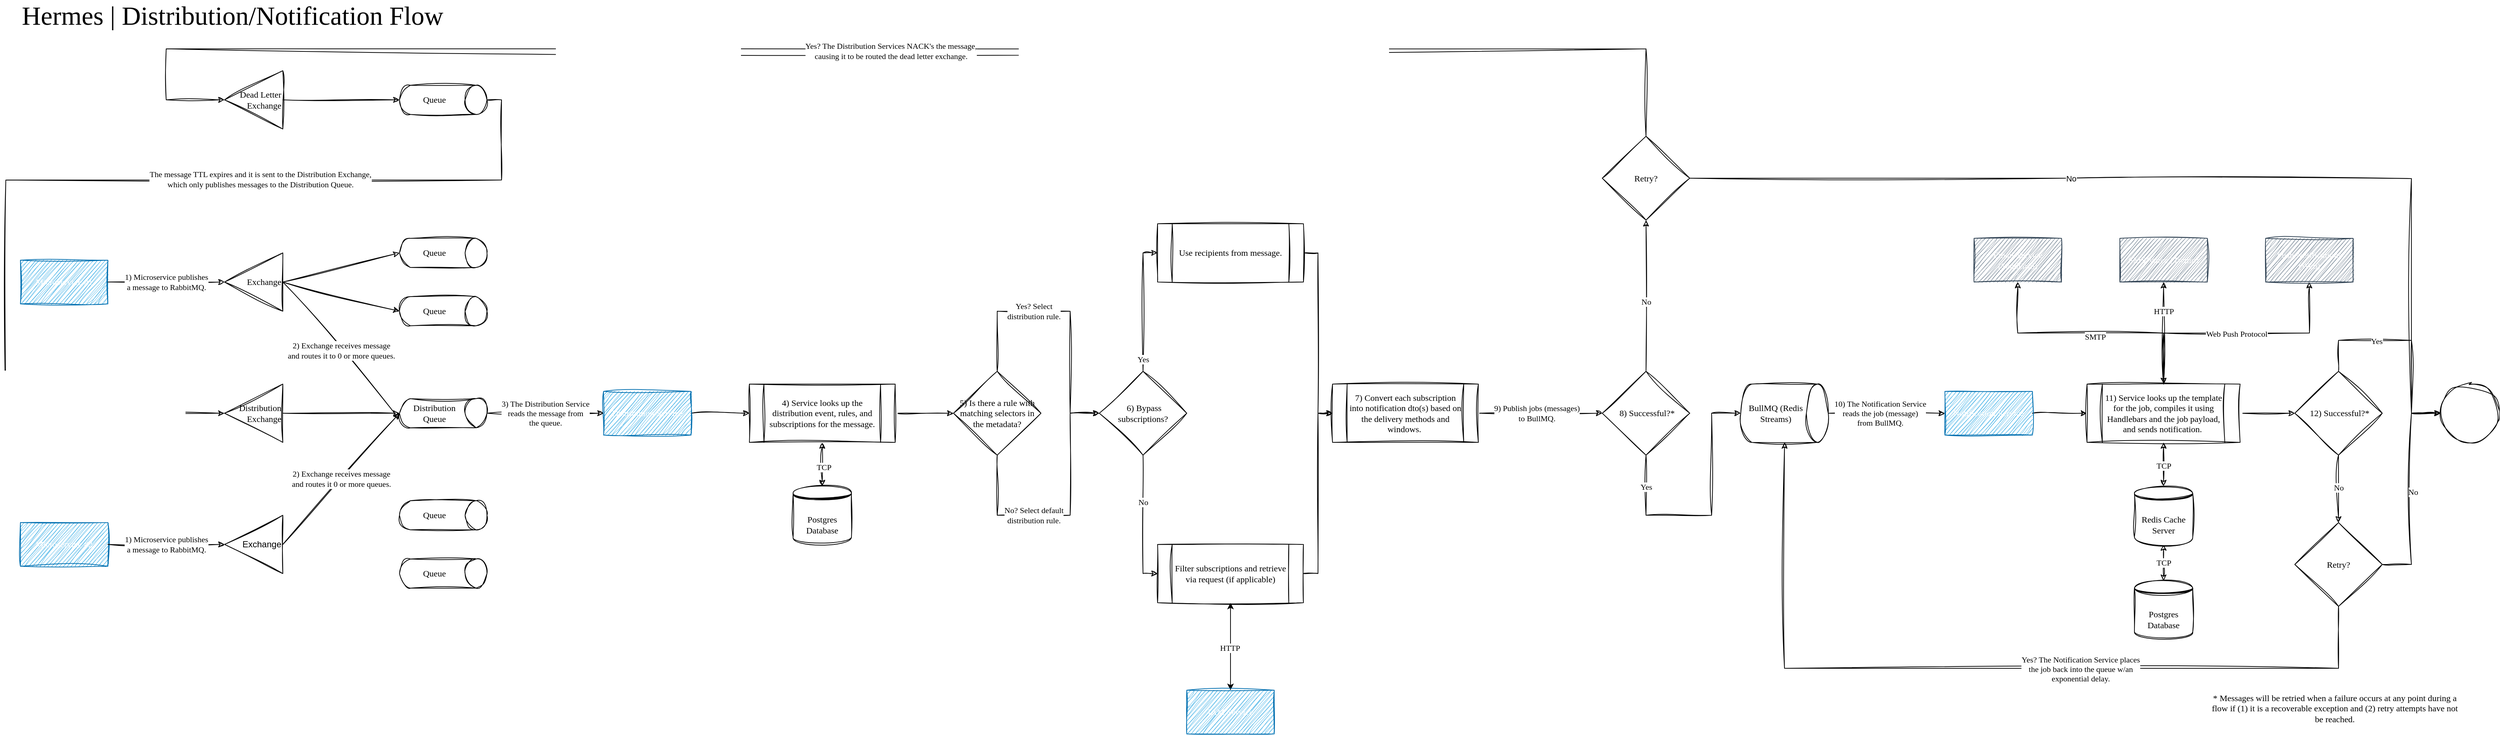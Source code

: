 <mxfile>
    <diagram name="Distribution/Notification Flow" id="Bv8wNoRmV69SUSG4sx8j">
        <mxGraphModel dx="3480" dy="1667" grid="1" gridSize="10" guides="1" tooltips="1" connect="1" arrows="1" fold="1" page="1" pageScale="1" pageWidth="850" pageHeight="1100" math="0" shadow="0">
            <root>
                <mxCell id="0"/>
                <mxCell id="1" parent="0"/>
                <mxCell id="cjWft2asF4GY3yw1s2Yd-2" value="&lt;font data-font-src=&quot;https://fonts.googleapis.com/css?family=Fredericka+the+Great&quot; face=&quot;Fredericka the Great&quot;&gt;Exchange&lt;/font&gt;" style="triangle;whiteSpace=wrap;html=1;direction=west;align=right;sketch=1;curveFitting=1;jiggle=2;" parent="1" vertex="1">
                    <mxGeometry x="320" y="360" width="80" height="80" as="geometry"/>
                </mxCell>
                <mxCell id="cjWft2asF4GY3yw1s2Yd-3" value="&lt;font data-font-src=&quot;https://fonts.googleapis.com/css?family=Fredericka+the+Great&quot; face=&quot;Fredericka the Great&quot;&gt;Queue&lt;/font&gt;" style="shape=cylinder3;whiteSpace=wrap;html=1;boundedLbl=1;backgroundOutline=1;size=15;direction=south;sketch=1;curveFitting=1;jiggle=2;" parent="1" vertex="1">
                    <mxGeometry x="560" y="340" width="120" height="40" as="geometry"/>
                </mxCell>
                <mxCell id="cjWft2asF4GY3yw1s2Yd-4" value="&lt;font data-font-src=&quot;https://fonts.googleapis.com/css?family=Fredericka+the+Great&quot; face=&quot;Fredericka the Great&quot;&gt;Queue&lt;/font&gt;" style="shape=cylinder3;whiteSpace=wrap;html=1;boundedLbl=1;backgroundOutline=1;size=15;direction=south;sketch=1;curveFitting=1;jiggle=2;" parent="1" vertex="1">
                    <mxGeometry x="560" y="420" width="120" height="40" as="geometry"/>
                </mxCell>
                <mxCell id="cjWft2asF4GY3yw1s2Yd-9" value="&lt;font data-font-src=&quot;https://fonts.googleapis.com/css?family=Fredericka+the+Great&quot; face=&quot;Fredericka the Great&quot;&gt;Microservice #1&lt;/font&gt;" style="rounded=0;whiteSpace=wrap;html=1;fillColor=#1ba1e2;strokeColor=#006EAF;fontColor=#ffffff;sketch=1;curveFitting=1;jiggle=2;" parent="1" vertex="1">
                    <mxGeometry x="40" y="370" width="120" height="60" as="geometry"/>
                </mxCell>
                <mxCell id="cjWft2asF4GY3yw1s2Yd-10" value="Exchange" style="triangle;whiteSpace=wrap;html=1;direction=west;align=right;sketch=1;curveFitting=1;jiggle=2;" parent="1" vertex="1">
                    <mxGeometry x="320" y="720" width="80" height="80" as="geometry"/>
                </mxCell>
                <mxCell id="cjWft2asF4GY3yw1s2Yd-11" value="&lt;font data-font-src=&quot;https://fonts.googleapis.com/css?family=Fredericka+the+Great&quot; face=&quot;Fredericka the Great&quot;&gt;Microservice #2&lt;/font&gt;" style="rounded=0;whiteSpace=wrap;html=1;fillColor=#1ba1e2;strokeColor=#006EAF;fontColor=#ffffff;sketch=1;curveFitting=1;jiggle=2;" parent="1" vertex="1">
                    <mxGeometry x="40" y="730" width="120" height="60" as="geometry"/>
                </mxCell>
                <mxCell id="cjWft2asF4GY3yw1s2Yd-12" value="&lt;font data-font-src=&quot;https://fonts.googleapis.com/css?family=Fredericka+the+Great&quot; face=&quot;Fredericka the Great&quot;&gt;Distribution Queue&lt;/font&gt;" style="shape=cylinder3;whiteSpace=wrap;html=1;boundedLbl=1;backgroundOutline=1;size=15;direction=south;sketch=1;curveFitting=1;jiggle=2;" parent="1" vertex="1">
                    <mxGeometry x="560" y="560" width="120" height="40" as="geometry"/>
                </mxCell>
                <mxCell id="cjWft2asF4GY3yw1s2Yd-14" value="&lt;font data-font-src=&quot;https://fonts.googleapis.com/css?family=Fredericka+the+Great&quot; face=&quot;Fredericka the Great&quot;&gt;Queue&lt;/font&gt;" style="shape=cylinder3;whiteSpace=wrap;html=1;boundedLbl=1;backgroundOutline=1;size=15;direction=south;sketch=1;curveFitting=1;jiggle=2;" parent="1" vertex="1">
                    <mxGeometry x="560" y="700" width="120" height="40" as="geometry"/>
                </mxCell>
                <mxCell id="cjWft2asF4GY3yw1s2Yd-15" value="&lt;font data-font-src=&quot;https://fonts.googleapis.com/css?family=Fredericka+the+Great&quot; face=&quot;Fredericka the Great&quot;&gt;Queue&lt;/font&gt;" style="shape=cylinder3;whiteSpace=wrap;html=1;boundedLbl=1;backgroundOutline=1;size=15;direction=south;sketch=1;curveFitting=1;jiggle=2;" parent="1" vertex="1">
                    <mxGeometry x="560" y="780" width="120" height="40" as="geometry"/>
                </mxCell>
                <mxCell id="cjWft2asF4GY3yw1s2Yd-16" value="" style="endArrow=classic;html=1;rounded=0;exitX=1;exitY=0.5;exitDx=0;exitDy=0;entryX=1;entryY=0.5;entryDx=0;entryDy=0;sketch=1;curveFitting=1;jiggle=2;" parent="1" source="cjWft2asF4GY3yw1s2Yd-11" target="cjWft2asF4GY3yw1s2Yd-10" edge="1">
                    <mxGeometry relative="1" as="geometry">
                        <mxPoint x="280" y="640" as="sourcePoint"/>
                        <mxPoint x="380" y="640" as="targetPoint"/>
                    </mxGeometry>
                </mxCell>
                <mxCell id="cjWft2asF4GY3yw1s2Yd-17" value="&lt;font data-font-src=&quot;https://fonts.googleapis.com/css?family=Fredericka+the+Great&quot; face=&quot;Fredericka the Great&quot;&gt;1) Microservice publishes&lt;br&gt;a message to RabbitMQ.&lt;/font&gt;" style="edgeLabel;resizable=0;html=1;align=center;verticalAlign=middle;" parent="cjWft2asF4GY3yw1s2Yd-16" connectable="0" vertex="1">
                    <mxGeometry relative="1" as="geometry"/>
                </mxCell>
                <mxCell id="cjWft2asF4GY3yw1s2Yd-18" value="" style="endArrow=classic;html=1;rounded=0;exitX=1;exitY=0.5;exitDx=0;exitDy=0;entryX=1;entryY=0.5;entryDx=0;entryDy=0;sketch=1;curveFitting=1;jiggle=2;" parent="1" source="cjWft2asF4GY3yw1s2Yd-9" target="cjWft2asF4GY3yw1s2Yd-2" edge="1">
                    <mxGeometry relative="1" as="geometry">
                        <mxPoint x="170" y="399.5" as="sourcePoint"/>
                        <mxPoint x="270" y="399.5" as="targetPoint"/>
                    </mxGeometry>
                </mxCell>
                <mxCell id="cjWft2asF4GY3yw1s2Yd-19" value="&lt;font data-font-src=&quot;https://fonts.googleapis.com/css?family=Fredericka+the+Great&quot; face=&quot;Fredericka the Great&quot;&gt;1) Microservice publishes&lt;br&gt;a message to RabbitMQ.&lt;/font&gt;" style="edgeLabel;resizable=0;html=1;align=center;verticalAlign=middle;" parent="cjWft2asF4GY3yw1s2Yd-18" connectable="0" vertex="1">
                    <mxGeometry relative="1" as="geometry"/>
                </mxCell>
                <mxCell id="cjWft2asF4GY3yw1s2Yd-20" value="" style="endArrow=classic;html=1;rounded=0;exitX=0;exitY=0.5;exitDx=0;exitDy=0;entryX=0.5;entryY=1;entryDx=0;entryDy=0;entryPerimeter=0;sketch=1;curveFitting=1;jiggle=2;" parent="1" source="cjWft2asF4GY3yw1s2Yd-10" target="cjWft2asF4GY3yw1s2Yd-12" edge="1">
                    <mxGeometry relative="1" as="geometry">
                        <mxPoint x="500" y="550" as="sourcePoint"/>
                        <mxPoint x="600" y="550" as="targetPoint"/>
                    </mxGeometry>
                </mxCell>
                <mxCell id="cjWft2asF4GY3yw1s2Yd-21" value="&lt;font data-font-src=&quot;https://fonts.googleapis.com/css?family=Fredericka+the+Great&quot; face=&quot;Fredericka the Great&quot;&gt;2) Exchange receives message&lt;br&gt;and routes it 0 or more queues.&lt;/font&gt;" style="edgeLabel;resizable=0;html=1;align=center;verticalAlign=middle;" parent="cjWft2asF4GY3yw1s2Yd-20" connectable="0" vertex="1">
                    <mxGeometry relative="1" as="geometry"/>
                </mxCell>
                <mxCell id="cjWft2asF4GY3yw1s2Yd-24" value="" style="endArrow=classic;html=1;rounded=0;exitX=0;exitY=0.5;exitDx=0;exitDy=0;entryX=0.7;entryY=1;entryDx=0;entryDy=0;entryPerimeter=0;sketch=1;curveFitting=1;jiggle=2;" parent="1" source="cjWft2asF4GY3yw1s2Yd-2" target="cjWft2asF4GY3yw1s2Yd-12" edge="1">
                    <mxGeometry relative="1" as="geometry">
                        <mxPoint x="425" y="460" as="sourcePoint"/>
                        <mxPoint x="525" y="460" as="targetPoint"/>
                    </mxGeometry>
                </mxCell>
                <mxCell id="cjWft2asF4GY3yw1s2Yd-25" value="&lt;font data-font-src=&quot;https://fonts.googleapis.com/css?family=Fredericka+the+Great&quot; face=&quot;Fredericka the Great&quot;&gt;2) Exchange receives message&lt;br&gt;and routes it to 0 or more queues.&lt;/font&gt;" style="edgeLabel;resizable=0;html=1;align=center;verticalAlign=middle;" parent="cjWft2asF4GY3yw1s2Yd-24" connectable="0" vertex="1">
                    <mxGeometry relative="1" as="geometry"/>
                </mxCell>
                <mxCell id="cjWft2asF4GY3yw1s2Yd-27" value="" style="endArrow=classic;html=1;rounded=0;exitX=0;exitY=0.5;exitDx=0;exitDy=0;entryX=0.5;entryY=1;entryDx=0;entryDy=0;entryPerimeter=0;sketch=1;curveFitting=1;jiggle=2;" parent="1" source="cjWft2asF4GY3yw1s2Yd-2" target="cjWft2asF4GY3yw1s2Yd-3" edge="1">
                    <mxGeometry width="50" height="50" relative="1" as="geometry">
                        <mxPoint x="410" y="400" as="sourcePoint"/>
                        <mxPoint x="460" y="350" as="targetPoint"/>
                    </mxGeometry>
                </mxCell>
                <mxCell id="cjWft2asF4GY3yw1s2Yd-28" value="" style="endArrow=classic;html=1;rounded=0;exitX=0;exitY=0.5;exitDx=0;exitDy=0;entryX=0.5;entryY=1;entryDx=0;entryDy=0;entryPerimeter=0;sketch=1;curveFitting=1;jiggle=2;" parent="1" source="cjWft2asF4GY3yw1s2Yd-2" target="cjWft2asF4GY3yw1s2Yd-4" edge="1">
                    <mxGeometry width="50" height="50" relative="1" as="geometry">
                        <mxPoint x="460" y="440" as="sourcePoint"/>
                        <mxPoint x="510" y="390" as="targetPoint"/>
                    </mxGeometry>
                </mxCell>
                <mxCell id="cjWft2asF4GY3yw1s2Yd-51" value="" style="edgeStyle=orthogonalEdgeStyle;rounded=0;orthogonalLoop=1;jettySize=auto;html=1;sketch=1;curveFitting=1;jiggle=2;" parent="1" source="cjWft2asF4GY3yw1s2Yd-29" target="cjWft2asF4GY3yw1s2Yd-50" edge="1">
                    <mxGeometry relative="1" as="geometry"/>
                </mxCell>
                <mxCell id="cjWft2asF4GY3yw1s2Yd-29" value="&lt;font data-font-src=&quot;https://fonts.googleapis.com/css?family=Fredericka+the+Great&quot; face=&quot;Fredericka the Great&quot;&gt;Distribution Service&lt;/font&gt;" style="rounded=0;whiteSpace=wrap;html=1;fillColor=#1ba1e2;strokeColor=#006EAF;fontColor=#ffffff;sketch=1;curveFitting=1;jiggle=2;" parent="1" vertex="1">
                    <mxGeometry x="840" y="550" width="120" height="60" as="geometry"/>
                </mxCell>
                <mxCell id="cjWft2asF4GY3yw1s2Yd-30" value="" style="endArrow=classic;html=1;rounded=0;exitX=0.5;exitY=0;exitDx=0;exitDy=0;exitPerimeter=0;entryX=0;entryY=0.5;entryDx=0;entryDy=0;sketch=1;curveFitting=1;jiggle=2;" parent="1" source="cjWft2asF4GY3yw1s2Yd-12" target="cjWft2asF4GY3yw1s2Yd-29" edge="1">
                    <mxGeometry relative="1" as="geometry">
                        <mxPoint x="700" y="579.5" as="sourcePoint"/>
                        <mxPoint x="800" y="579.5" as="targetPoint"/>
                    </mxGeometry>
                </mxCell>
                <mxCell id="cjWft2asF4GY3yw1s2Yd-31" value="&lt;font data-font-src=&quot;https://fonts.googleapis.com/css?family=Fredericka+the+Great&quot; face=&quot;Fredericka the Great&quot;&gt;3) The Distribution Service&lt;br&gt;reads the message from&lt;br&gt;the queue.&lt;/font&gt;" style="edgeLabel;resizable=0;html=1;align=center;verticalAlign=middle;" parent="cjWft2asF4GY3yw1s2Yd-30" connectable="0" vertex="1">
                    <mxGeometry relative="1" as="geometry"/>
                </mxCell>
                <mxCell id="cjWft2asF4GY3yw1s2Yd-53" style="edgeStyle=orthogonalEdgeStyle;rounded=0;orthogonalLoop=1;jettySize=auto;html=1;exitX=0.5;exitY=0;exitDx=0;exitDy=0;entryX=0;entryY=0.5;entryDx=0;entryDy=0;sketch=1;curveFitting=1;jiggle=2;" parent="1" source="cjWft2asF4GY3yw1s2Yd-32" target="cjWft2asF4GY3yw1s2Yd-41" edge="1">
                    <mxGeometry relative="1" as="geometry">
                        <Array as="points">
                            <mxPoint x="1380" y="440"/>
                            <mxPoint x="1480" y="440"/>
                            <mxPoint x="1480" y="580"/>
                        </Array>
                    </mxGeometry>
                </mxCell>
                <mxCell id="cjWft2asF4GY3yw1s2Yd-56" value="&lt;font data-font-src=&quot;https://fonts.googleapis.com/css?family=Fredericka+the+Great&quot; face=&quot;Fredericka the Great&quot;&gt;Yes? Select&lt;br&gt;distribution rule.&lt;/font&gt;" style="edgeLabel;html=1;align=center;verticalAlign=middle;resizable=0;points=[];" parent="cjWft2asF4GY3yw1s2Yd-53" vertex="1" connectable="0">
                    <mxGeometry x="-0.26" y="-1" relative="1" as="geometry">
                        <mxPoint x="-2" y="-1" as="offset"/>
                    </mxGeometry>
                </mxCell>
                <mxCell id="cjWft2asF4GY3yw1s2Yd-54" style="edgeStyle=orthogonalEdgeStyle;rounded=0;orthogonalLoop=1;jettySize=auto;html=1;entryX=0;entryY=0.5;entryDx=0;entryDy=0;sketch=1;curveFitting=1;jiggle=2;" parent="1" source="cjWft2asF4GY3yw1s2Yd-32" target="cjWft2asF4GY3yw1s2Yd-41" edge="1">
                    <mxGeometry relative="1" as="geometry">
                        <Array as="points">
                            <mxPoint x="1380" y="720"/>
                            <mxPoint x="1480" y="720"/>
                            <mxPoint x="1480" y="580"/>
                        </Array>
                    </mxGeometry>
                </mxCell>
                <mxCell id="cjWft2asF4GY3yw1s2Yd-55" value="&lt;font data-font-src=&quot;https://fonts.googleapis.com/css?family=Fredericka+the+Great&quot; face=&quot;Fredericka the Great&quot;&gt;No? Select default&lt;br&gt;distribution rule.&lt;/font&gt;" style="edgeLabel;html=1;align=center;verticalAlign=middle;resizable=0;points=[];" parent="cjWft2asF4GY3yw1s2Yd-54" vertex="1" connectable="0">
                    <mxGeometry x="-0.215" y="-4" relative="1" as="geometry">
                        <mxPoint x="-10" y="-4" as="offset"/>
                    </mxGeometry>
                </mxCell>
                <mxCell id="cjWft2asF4GY3yw1s2Yd-32" value="&lt;font data-font-src=&quot;https://fonts.googleapis.com/css?family=Fredericka+the+Great&quot; face=&quot;Fredericka the Great&quot;&gt;5) Is there a rule with matching selectors in the metadata?&lt;/font&gt;" style="rhombus;whiteSpace=wrap;html=1;sketch=1;curveFitting=1;jiggle=2;" parent="1" vertex="1">
                    <mxGeometry x="1320" y="522.5" width="120" height="115" as="geometry"/>
                </mxCell>
                <mxCell id="cjWft2asF4GY3yw1s2Yd-58" style="edgeStyle=orthogonalEdgeStyle;rounded=0;orthogonalLoop=1;jettySize=auto;html=1;entryX=0;entryY=0.5;entryDx=0;entryDy=0;sketch=1;curveFitting=1;jiggle=2;" parent="1" source="cjWft2asF4GY3yw1s2Yd-41" target="cjWft2asF4GY3yw1s2Yd-57" edge="1">
                    <mxGeometry relative="1" as="geometry">
                        <Array as="points">
                            <mxPoint x="1580" y="800"/>
                        </Array>
                    </mxGeometry>
                </mxCell>
                <mxCell id="cjWft2asF4GY3yw1s2Yd-59" value="&lt;font data-font-src=&quot;https://fonts.googleapis.com/css?family=Fredericka+the+Great&quot; face=&quot;Fredericka the Great&quot;&gt;No&lt;/font&gt;" style="edgeLabel;html=1;align=center;verticalAlign=middle;resizable=0;points=[];" parent="cjWft2asF4GY3yw1s2Yd-58" vertex="1" connectable="0">
                    <mxGeometry x="-0.099" relative="1" as="geometry">
                        <mxPoint y="-18" as="offset"/>
                    </mxGeometry>
                </mxCell>
                <mxCell id="cjWft2asF4GY3yw1s2Yd-41" value="&lt;font data-font-src=&quot;https://fonts.googleapis.com/css?family=Fredericka+the+Great&quot; face=&quot;Fredericka the Great&quot;&gt;&amp;nbsp;6) Bypass subscriptions?&lt;/font&gt;" style="rhombus;whiteSpace=wrap;html=1;sketch=1;curveFitting=1;jiggle=2;" parent="1" vertex="1">
                    <mxGeometry x="1520" y="522.5" width="120" height="115" as="geometry"/>
                </mxCell>
                <mxCell id="cjWft2asF4GY3yw1s2Yd-52" value="" style="edgeStyle=orthogonalEdgeStyle;rounded=0;orthogonalLoop=1;jettySize=auto;html=1;sketch=1;curveFitting=1;jiggle=2;" parent="1" source="cjWft2asF4GY3yw1s2Yd-50" target="cjWft2asF4GY3yw1s2Yd-32" edge="1">
                    <mxGeometry relative="1" as="geometry"/>
                </mxCell>
                <mxCell id="rAESAnFBt7cgcLHixQZ8-2" style="edgeStyle=orthogonalEdgeStyle;rounded=0;orthogonalLoop=1;jettySize=auto;html=1;exitX=0.5;exitY=1;exitDx=0;exitDy=0;entryX=0.5;entryY=0;entryDx=0;entryDy=0;startArrow=classic;startFill=1;sketch=1;curveFitting=1;jiggle=2;" parent="1" source="cjWft2asF4GY3yw1s2Yd-50" target="rAESAnFBt7cgcLHixQZ8-1" edge="1">
                    <mxGeometry relative="1" as="geometry"/>
                </mxCell>
                <mxCell id="rAESAnFBt7cgcLHixQZ8-3" value="&lt;font data-font-src=&quot;https://fonts.googleapis.com/css?family=Fredericka+the+Great&quot; face=&quot;Fredericka the Great&quot;&gt;TCP&lt;/font&gt;" style="edgeLabel;html=1;align=center;verticalAlign=middle;resizable=0;points=[];" parent="rAESAnFBt7cgcLHixQZ8-2" vertex="1" connectable="0">
                    <mxGeometry x="0.126" y="2" relative="1" as="geometry">
                        <mxPoint as="offset"/>
                    </mxGeometry>
                </mxCell>
                <mxCell id="cjWft2asF4GY3yw1s2Yd-50" value="&lt;font data-font-src=&quot;https://fonts.googleapis.com/css?family=Fredericka+the+Great&quot; face=&quot;Fredericka the Great&quot;&gt;4) Service looks up the distribution event, rules, and subscriptions for the message.&lt;/font&gt;" style="shape=process;whiteSpace=wrap;html=1;backgroundOutline=1;sketch=1;curveFitting=1;jiggle=2;" parent="1" vertex="1">
                    <mxGeometry x="1040" y="540" width="200" height="80" as="geometry"/>
                </mxCell>
                <mxCell id="cjWft2asF4GY3yw1s2Yd-61" style="edgeStyle=orthogonalEdgeStyle;rounded=0;orthogonalLoop=1;jettySize=auto;html=1;startArrow=classic;startFill=1;" parent="1" source="cjWft2asF4GY3yw1s2Yd-57" target="cjWft2asF4GY3yw1s2Yd-60" edge="1">
                    <mxGeometry relative="1" as="geometry"/>
                </mxCell>
                <mxCell id="cjWft2asF4GY3yw1s2Yd-62" value="&lt;font data-font-src=&quot;https://fonts.googleapis.com/css?family=Fredericka+the+Great&quot; face=&quot;Fredericka the Great&quot;&gt;HTTP&lt;/font&gt;" style="edgeLabel;html=1;align=center;verticalAlign=middle;resizable=0;points=[];" parent="cjWft2asF4GY3yw1s2Yd-61" vertex="1" connectable="0">
                    <mxGeometry x="0.052" relative="1" as="geometry">
                        <mxPoint x="-1" y="-1" as="offset"/>
                    </mxGeometry>
                </mxCell>
                <mxCell id="cjWft2asF4GY3yw1s2Yd-64" style="edgeStyle=orthogonalEdgeStyle;rounded=0;orthogonalLoop=1;jettySize=auto;html=1;entryX=0;entryY=0.5;entryDx=0;entryDy=0;sketch=1;curveFitting=1;jiggle=2;" parent="1" source="cjWft2asF4GY3yw1s2Yd-57" target="cjWft2asF4GY3yw1s2Yd-63" edge="1">
                    <mxGeometry relative="1" as="geometry"/>
                </mxCell>
                <mxCell id="cjWft2asF4GY3yw1s2Yd-57" value="&lt;font data-font-src=&quot;https://fonts.googleapis.com/css?family=Fredericka+the+Great&quot; face=&quot;Fredericka the Great&quot;&gt;Filter subscriptions and retrieve via request (if applicable)&lt;/font&gt;" style="shape=process;whiteSpace=wrap;html=1;backgroundOutline=1;strokeColor=default;sketch=1;curveFitting=1;jiggle=2;" parent="1" vertex="1">
                    <mxGeometry x="1600" y="760" width="200" height="80" as="geometry"/>
                </mxCell>
                <mxCell id="cjWft2asF4GY3yw1s2Yd-60" value="&lt;font data-font-src=&quot;https://fonts.googleapis.com/css?family=Fredericka+the+Great&quot; face=&quot;Fredericka the Great&quot;&gt;IAM Service&lt;/font&gt;" style="rounded=0;whiteSpace=wrap;html=1;fillColor=#1ba1e2;strokeColor=#006EAF;fontColor=#ffffff;sketch=1;curveFitting=1;jiggle=2;" parent="1" vertex="1">
                    <mxGeometry x="1640" y="960" width="120" height="60" as="geometry"/>
                </mxCell>
                <mxCell id="cjWft2asF4GY3yw1s2Yd-100" value="" style="edgeStyle=orthogonalEdgeStyle;rounded=0;orthogonalLoop=1;jettySize=auto;html=1;sketch=1;curveFitting=1;jiggle=2;" parent="1" source="cjWft2asF4GY3yw1s2Yd-63" target="cjWft2asF4GY3yw1s2Yd-99" edge="1">
                    <mxGeometry relative="1" as="geometry"/>
                </mxCell>
                <mxCell id="cjWft2asF4GY3yw1s2Yd-63" value="&lt;font data-font-src=&quot;https://fonts.googleapis.com/css?family=Fredericka+the+Great&quot; face=&quot;Fredericka the Great&quot;&gt;7) Convert each subscription into notification dto(s) based on the delivery methods and windows.&amp;nbsp;&lt;/font&gt;" style="shape=process;whiteSpace=wrap;html=1;backgroundOutline=1;sketch=1;curveFitting=1;jiggle=2;" parent="1" vertex="1">
                    <mxGeometry x="1840" y="540" width="200" height="80" as="geometry"/>
                </mxCell>
                <mxCell id="cjWft2asF4GY3yw1s2Yd-72" style="edgeStyle=orthogonalEdgeStyle;rounded=0;orthogonalLoop=1;jettySize=auto;html=1;entryX=0;entryY=0.5;entryDx=0;entryDy=0;sketch=1;curveFitting=1;jiggle=2;" parent="1" source="cjWft2asF4GY3yw1s2Yd-67" target="cjWft2asF4GY3yw1s2Yd-70" edge="1">
                    <mxGeometry relative="1" as="geometry"/>
                </mxCell>
                <mxCell id="cjWft2asF4GY3yw1s2Yd-73" value="&lt;font data-font-src=&quot;https://fonts.googleapis.com/css?family=Fredericka+the+Great&quot; face=&quot;Fredericka the Great&quot;&gt;10) The Notification Service&lt;br&gt;reads the job (message) &lt;br&gt;from BullMQ.&lt;/font&gt;" style="edgeLabel;html=1;align=center;verticalAlign=middle;resizable=0;points=[];" parent="cjWft2asF4GY3yw1s2Yd-72" vertex="1" connectable="0">
                    <mxGeometry x="-0.205" y="-1" relative="1" as="geometry">
                        <mxPoint x="7" y="-1" as="offset"/>
                    </mxGeometry>
                </mxCell>
                <mxCell id="cjWft2asF4GY3yw1s2Yd-67" value="&lt;font data-font-src=&quot;https://fonts.googleapis.com/css?family=Fredericka+the+Great&quot; face=&quot;Fredericka the Great&quot;&gt;BullMQ (Redis Streams)&lt;/font&gt;" style="shape=cylinder3;whiteSpace=wrap;html=1;boundedLbl=1;backgroundOutline=1;size=15;direction=south;sketch=1;curveFitting=1;jiggle=2;" parent="1" vertex="1">
                    <mxGeometry x="2400" y="540" width="120" height="80" as="geometry"/>
                </mxCell>
                <mxCell id="cjWft2asF4GY3yw1s2Yd-75" style="edgeStyle=orthogonalEdgeStyle;rounded=0;orthogonalLoop=1;jettySize=auto;html=1;exitX=1;exitY=0.5;exitDx=0;exitDy=0;entryX=0;entryY=0.5;entryDx=0;entryDy=0;sketch=1;curveFitting=1;jiggle=2;" parent="1" source="cjWft2asF4GY3yw1s2Yd-70" target="cjWft2asF4GY3yw1s2Yd-74" edge="1">
                    <mxGeometry relative="1" as="geometry"/>
                </mxCell>
                <mxCell id="cjWft2asF4GY3yw1s2Yd-70" value="&lt;font data-font-src=&quot;https://fonts.googleapis.com/css?family=Fredericka+the+Great&quot; face=&quot;Fredericka the Great&quot;&gt;Notification Service&lt;/font&gt;" style="rounded=0;whiteSpace=wrap;html=1;fillColor=#1ba1e2;strokeColor=#006EAF;fontColor=#ffffff;sketch=1;curveFitting=1;jiggle=2;" parent="1" vertex="1">
                    <mxGeometry x="2680" y="550" width="120" height="60" as="geometry"/>
                </mxCell>
                <mxCell id="cjWft2asF4GY3yw1s2Yd-80" style="edgeStyle=orthogonalEdgeStyle;rounded=0;orthogonalLoop=1;jettySize=auto;html=1;exitX=0.5;exitY=0;exitDx=0;exitDy=0;startArrow=classic;startFill=1;sketch=1;curveFitting=1;jiggle=2;" parent="1" source="cjWft2asF4GY3yw1s2Yd-74" target="cjWft2asF4GY3yw1s2Yd-77" edge="1">
                    <mxGeometry relative="1" as="geometry"/>
                </mxCell>
                <mxCell id="cjWft2asF4GY3yw1s2Yd-81" value="&lt;font data-font-src=&quot;https://fonts.googleapis.com/css?family=Fredericka+the+Great&quot; face=&quot;Fredericka the Great&quot;&gt;SMTP&lt;/font&gt;" style="edgeLabel;html=1;align=center;verticalAlign=middle;resizable=0;points=[];" parent="cjWft2asF4GY3yw1s2Yd-80" vertex="1" connectable="0">
                    <mxGeometry x="-0.034" y="5" relative="1" as="geometry">
                        <mxPoint as="offset"/>
                    </mxGeometry>
                </mxCell>
                <mxCell id="cjWft2asF4GY3yw1s2Yd-82" style="edgeStyle=orthogonalEdgeStyle;rounded=0;orthogonalLoop=1;jettySize=auto;html=1;exitX=0.5;exitY=0;exitDx=0;exitDy=0;entryX=0.5;entryY=1;entryDx=0;entryDy=0;sketch=1;curveFitting=1;jiggle=2;" parent="1" source="cjWft2asF4GY3yw1s2Yd-74" target="cjWft2asF4GY3yw1s2Yd-78" edge="1">
                    <mxGeometry relative="1" as="geometry"/>
                </mxCell>
                <mxCell id="cjWft2asF4GY3yw1s2Yd-83" value="&lt;font data-font-src=&quot;https://fonts.googleapis.com/css?family=Fredericka+the+Great&quot; face=&quot;Fredericka the Great&quot;&gt;HTTP&lt;/font&gt;" style="edgeLabel;html=1;align=center;verticalAlign=middle;resizable=0;points=[];" parent="cjWft2asF4GY3yw1s2Yd-82" vertex="1" connectable="0">
                    <mxGeometry x="0.162" y="-1" relative="1" as="geometry">
                        <mxPoint x="-1" y="-19" as="offset"/>
                    </mxGeometry>
                </mxCell>
                <mxCell id="cjWft2asF4GY3yw1s2Yd-84" style="edgeStyle=orthogonalEdgeStyle;rounded=0;orthogonalLoop=1;jettySize=auto;html=1;exitX=0.5;exitY=0;exitDx=0;exitDy=0;entryX=0.5;entryY=1;entryDx=0;entryDy=0;sketch=1;curveFitting=1;jiggle=2;" parent="1" source="cjWft2asF4GY3yw1s2Yd-74" target="cjWft2asF4GY3yw1s2Yd-79" edge="1">
                    <mxGeometry relative="1" as="geometry"/>
                </mxCell>
                <mxCell id="cjWft2asF4GY3yw1s2Yd-85" value="&lt;font data-font-src=&quot;https://fonts.googleapis.com/css?family=Fredericka+the+Great&quot; face=&quot;Fredericka the Great&quot;&gt;Web Push Protocol&lt;/font&gt;" style="edgeLabel;html=1;align=center;verticalAlign=middle;resizable=0;points=[];" parent="cjWft2asF4GY3yw1s2Yd-84" vertex="1" connectable="0">
                    <mxGeometry x="-0.004" y="-1" relative="1" as="geometry">
                        <mxPoint as="offset"/>
                    </mxGeometry>
                </mxCell>
                <mxCell id="cjWft2asF4GY3yw1s2Yd-87" style="edgeStyle=orthogonalEdgeStyle;rounded=0;orthogonalLoop=1;jettySize=auto;html=1;entryX=0;entryY=0.5;entryDx=0;entryDy=0;sketch=1;curveFitting=1;jiggle=2;" parent="1" source="cjWft2asF4GY3yw1s2Yd-74" target="cjWft2asF4GY3yw1s2Yd-86" edge="1">
                    <mxGeometry relative="1" as="geometry"/>
                </mxCell>
                <mxCell id="rAESAnFBt7cgcLHixQZ8-5" value="" style="edgeStyle=orthogonalEdgeStyle;rounded=0;orthogonalLoop=1;jettySize=auto;html=1;startArrow=classic;startFill=1;sketch=1;curveFitting=1;jiggle=2;" parent="1" source="cjWft2asF4GY3yw1s2Yd-74" target="rAESAnFBt7cgcLHixQZ8-4" edge="1">
                    <mxGeometry relative="1" as="geometry"/>
                </mxCell>
                <mxCell id="rAESAnFBt7cgcLHixQZ8-6" value="&lt;font data-font-src=&quot;https://fonts.googleapis.com/css?family=Fredericka+the+Great&quot; face=&quot;Fredericka the Great&quot;&gt;TCP&lt;/font&gt;" style="edgeLabel;html=1;align=center;verticalAlign=middle;resizable=0;points=[];" parent="rAESAnFBt7cgcLHixQZ8-5" vertex="1" connectable="0">
                    <mxGeometry x="0.061" relative="1" as="geometry">
                        <mxPoint as="offset"/>
                    </mxGeometry>
                </mxCell>
                <mxCell id="cjWft2asF4GY3yw1s2Yd-74" value="&lt;font data-font-src=&quot;https://fonts.googleapis.com/css?family=Fredericka+the+Great&quot; face=&quot;Fredericka the Great&quot;&gt;11) Service looks up the template for the job, compiles it using Handlebars and the job payload, and sends notification.&amp;nbsp;&lt;/font&gt;" style="shape=process;whiteSpace=wrap;html=1;backgroundOutline=1;sketch=1;curveFitting=1;jiggle=2;" parent="1" vertex="1">
                    <mxGeometry x="2875" y="540" width="210" height="80" as="geometry"/>
                </mxCell>
                <mxCell id="cjWft2asF4GY3yw1s2Yd-77" value="&lt;font data-font-src=&quot;https://fonts.googleapis.com/css?family=Fredericka+the+Great&quot; face=&quot;Fredericka the Great&quot;&gt;Email Service (SendGrid)&lt;/font&gt;" style="rounded=0;whiteSpace=wrap;html=1;fillColor=#647687;fontColor=#ffffff;strokeColor=#314354;sketch=1;curveFitting=1;jiggle=2;" parent="1" vertex="1">
                    <mxGeometry x="2720" y="340" width="120" height="60" as="geometry"/>
                </mxCell>
                <mxCell id="cjWft2asF4GY3yw1s2Yd-78" value="&lt;font data-font-src=&quot;https://fonts.googleapis.com/css?family=Fredericka+the+Great&quot; face=&quot;Fredericka the Great&quot;&gt;SMS/Voice (Twilio)&lt;/font&gt;" style="rounded=0;whiteSpace=wrap;html=1;fillColor=#647687;fontColor=#ffffff;strokeColor=#314354;sketch=1;curveFitting=1;jiggle=2;" parent="1" vertex="1">
                    <mxGeometry x="2920" y="340" width="120" height="60" as="geometry"/>
                </mxCell>
                <mxCell id="cjWft2asF4GY3yw1s2Yd-79" value="&lt;font data-font-src=&quot;https://fonts.googleapis.com/css?family=Fredericka+the+Great&quot; face=&quot;Fredericka the Great&quot;&gt;Push Notifications (Web)&lt;/font&gt;" style="rounded=0;whiteSpace=wrap;html=1;fillColor=#647687;fontColor=#ffffff;strokeColor=#314354;sketch=1;curveFitting=1;jiggle=2;" parent="1" vertex="1">
                    <mxGeometry x="3120" y="340" width="120" height="60" as="geometry"/>
                </mxCell>
                <mxCell id="cjWft2asF4GY3yw1s2Yd-89" style="edgeStyle=orthogonalEdgeStyle;rounded=0;orthogonalLoop=1;jettySize=auto;html=1;entryX=0.5;entryY=0;entryDx=0;entryDy=0;sketch=1;curveFitting=1;jiggle=2;" parent="1" source="cjWft2asF4GY3yw1s2Yd-86" target="cjWft2asF4GY3yw1s2Yd-88" edge="1">
                    <mxGeometry relative="1" as="geometry"/>
                </mxCell>
                <mxCell id="cjWft2asF4GY3yw1s2Yd-90" value="&lt;font data-font-src=&quot;https://fonts.googleapis.com/css?family=Fredericka+the+Great&quot; face=&quot;Fredericka the Great&quot;&gt;No&lt;/font&gt;" style="edgeLabel;html=1;align=center;verticalAlign=middle;resizable=0;points=[];" parent="cjWft2asF4GY3yw1s2Yd-89" vertex="1" connectable="0">
                    <mxGeometry x="-0.033" y="-3" relative="1" as="geometry">
                        <mxPoint x="3" as="offset"/>
                    </mxGeometry>
                </mxCell>
                <mxCell id="cjWft2asF4GY3yw1s2Yd-94" style="edgeStyle=orthogonalEdgeStyle;rounded=0;orthogonalLoop=1;jettySize=auto;html=1;exitX=0.5;exitY=0;exitDx=0;exitDy=0;entryX=0;entryY=0.5;entryDx=0;entryDy=0;sketch=1;curveFitting=1;jiggle=2;" parent="1" source="cjWft2asF4GY3yw1s2Yd-86" target="cjWft2asF4GY3yw1s2Yd-93" edge="1">
                    <mxGeometry relative="1" as="geometry">
                        <Array as="points">
                            <mxPoint x="3220" y="480"/>
                            <mxPoint x="3320" y="480"/>
                            <mxPoint x="3320" y="580"/>
                        </Array>
                    </mxGeometry>
                </mxCell>
                <mxCell id="cjWft2asF4GY3yw1s2Yd-95" value="&lt;font data-font-src=&quot;https://fonts.googleapis.com/css?family=Fredericka+the+Great&quot; face=&quot;Fredericka the Great&quot;&gt;Yes&lt;/font&gt;" style="edgeLabel;html=1;align=center;verticalAlign=middle;resizable=0;points=[];" parent="cjWft2asF4GY3yw1s2Yd-94" vertex="1" connectable="0">
                    <mxGeometry x="-0.331" y="-1" relative="1" as="geometry">
                        <mxPoint as="offset"/>
                    </mxGeometry>
                </mxCell>
                <mxCell id="cjWft2asF4GY3yw1s2Yd-86" value="&lt;font data-font-src=&quot;https://fonts.googleapis.com/css?family=Fredericka+the+Great&quot; face=&quot;Fredericka the Great&quot;&gt;&amp;nbsp;12) Successful?*&lt;/font&gt;" style="rhombus;whiteSpace=wrap;html=1;sketch=1;curveFitting=1;jiggle=2;" parent="1" vertex="1">
                    <mxGeometry x="3160" y="522.5" width="120" height="115" as="geometry"/>
                </mxCell>
                <mxCell id="cjWft2asF4GY3yw1s2Yd-91" style="edgeStyle=orthogonalEdgeStyle;rounded=0;orthogonalLoop=1;jettySize=auto;html=1;entryX=1;entryY=0.5;entryDx=0;entryDy=0;entryPerimeter=0;exitX=0.5;exitY=1;exitDx=0;exitDy=0;sketch=1;curveFitting=1;jiggle=2;" parent="1" source="cjWft2asF4GY3yw1s2Yd-88" target="cjWft2asF4GY3yw1s2Yd-67" edge="1">
                    <mxGeometry relative="1" as="geometry">
                        <mxPoint x="3220" y="915" as="sourcePoint"/>
                        <mxPoint x="2460" y="690" as="targetPoint"/>
                        <Array as="points">
                            <mxPoint x="3220" y="930"/>
                            <mxPoint x="2460" y="930"/>
                        </Array>
                    </mxGeometry>
                </mxCell>
                <mxCell id="cjWft2asF4GY3yw1s2Yd-92" value="&lt;font data-font-src=&quot;https://fonts.googleapis.com/css?family=Fredericka+the+Great&quot; face=&quot;Fredericka the Great&quot;&gt;Yes? The Notification Service places&lt;br&gt;the job back into the queue w/an&lt;br&gt;exponential delay.&lt;/font&gt;" style="edgeLabel;html=1;align=center;verticalAlign=middle;resizable=0;points=[];" parent="cjWft2asF4GY3yw1s2Yd-91" vertex="1" connectable="0">
                    <mxGeometry x="-0.239" y="1" relative="1" as="geometry">
                        <mxPoint as="offset"/>
                    </mxGeometry>
                </mxCell>
                <mxCell id="cjWft2asF4GY3yw1s2Yd-96" style="edgeStyle=orthogonalEdgeStyle;rounded=0;orthogonalLoop=1;jettySize=auto;html=1;exitX=1;exitY=0.5;exitDx=0;exitDy=0;entryX=0;entryY=0.5;entryDx=0;entryDy=0;sketch=1;curveFitting=1;jiggle=2;" parent="1" source="cjWft2asF4GY3yw1s2Yd-88" target="cjWft2asF4GY3yw1s2Yd-93" edge="1">
                    <mxGeometry relative="1" as="geometry"/>
                </mxCell>
                <mxCell id="cjWft2asF4GY3yw1s2Yd-97" value="&lt;font data-font-src=&quot;https://fonts.googleapis.com/css?family=Fredericka+the+Great&quot; face=&quot;Fredericka the Great&quot;&gt;No&lt;/font&gt;" style="edgeLabel;html=1;align=center;verticalAlign=middle;resizable=0;points=[];" parent="cjWft2asF4GY3yw1s2Yd-96" vertex="1" connectable="0">
                    <mxGeometry x="-0.022" y="-2" relative="1" as="geometry">
                        <mxPoint y="1" as="offset"/>
                    </mxGeometry>
                </mxCell>
                <mxCell id="cjWft2asF4GY3yw1s2Yd-88" value="&lt;font data-font-src=&quot;https://fonts.googleapis.com/css?family=Fredericka+the+Great&quot; face=&quot;Fredericka the Great&quot;&gt;Retry?&lt;/font&gt;" style="rhombus;whiteSpace=wrap;html=1;sketch=1;curveFitting=1;jiggle=2;" parent="1" vertex="1">
                    <mxGeometry x="3160" y="730" width="120" height="115" as="geometry"/>
                </mxCell>
                <mxCell id="cjWft2asF4GY3yw1s2Yd-93" value="" style="ellipse;whiteSpace=wrap;html=1;aspect=fixed;sketch=1;curveFitting=1;jiggle=2;" parent="1" vertex="1">
                    <mxGeometry x="3360" y="540" width="80" height="80" as="geometry"/>
                </mxCell>
                <mxCell id="cjWft2asF4GY3yw1s2Yd-105" style="edgeStyle=orthogonalEdgeStyle;rounded=0;orthogonalLoop=1;jettySize=auto;html=1;entryX=0.5;entryY=1;entryDx=0;entryDy=0;entryPerimeter=0;sketch=1;curveFitting=1;jiggle=2;" parent="1" source="cjWft2asF4GY3yw1s2Yd-99" target="cjWft2asF4GY3yw1s2Yd-67" edge="1">
                    <mxGeometry relative="1" as="geometry">
                        <Array as="points">
                            <mxPoint x="2270" y="720"/>
                            <mxPoint x="2360" y="720"/>
                            <mxPoint x="2360" y="580"/>
                        </Array>
                    </mxGeometry>
                </mxCell>
                <mxCell id="cjWft2asF4GY3yw1s2Yd-107" value="&lt;font data-font-src=&quot;https://fonts.googleapis.com/css?family=Fredericka+the+Great&quot; face=&quot;Fredericka the Great&quot;&gt;Yes&lt;/font&gt;" style="edgeLabel;html=1;align=center;verticalAlign=middle;resizable=0;points=[];" parent="cjWft2asF4GY3yw1s2Yd-105" vertex="1" connectable="0">
                    <mxGeometry x="-0.754" relative="1" as="geometry">
                        <mxPoint as="offset"/>
                    </mxGeometry>
                </mxCell>
                <mxCell id="cjWft2asF4GY3yw1s2Yd-113" style="edgeStyle=orthogonalEdgeStyle;rounded=0;orthogonalLoop=1;jettySize=auto;html=1;exitX=0.5;exitY=0;exitDx=0;exitDy=0;entryX=0.5;entryY=1;entryDx=0;entryDy=0;sketch=1;curveFitting=1;jiggle=2;" parent="1" source="cjWft2asF4GY3yw1s2Yd-99" target="cjWft2asF4GY3yw1s2Yd-112" edge="1">
                    <mxGeometry relative="1" as="geometry"/>
                </mxCell>
                <mxCell id="cjWft2asF4GY3yw1s2Yd-114" value="&lt;font data-font-src=&quot;https://fonts.googleapis.com/css?family=Fredericka+the+Great&quot; face=&quot;Fredericka the Great&quot;&gt;No&lt;/font&gt;" style="edgeLabel;html=1;align=center;verticalAlign=middle;resizable=0;points=[];" parent="cjWft2asF4GY3yw1s2Yd-113" vertex="1" connectable="0">
                    <mxGeometry x="-0.077" y="-3" relative="1" as="geometry">
                        <mxPoint x="-3" as="offset"/>
                    </mxGeometry>
                </mxCell>
                <mxCell id="cjWft2asF4GY3yw1s2Yd-99" value="&lt;font data-font-src=&quot;https://fonts.googleapis.com/css?family=Fredericka+the+Great&quot; face=&quot;Fredericka the Great&quot;&gt;&amp;nbsp;8) Successful?*&lt;/font&gt;" style="rhombus;whiteSpace=wrap;html=1;sketch=1;curveFitting=1;jiggle=2;" parent="1" vertex="1">
                    <mxGeometry x="2210" y="522.5" width="120" height="115" as="geometry"/>
                </mxCell>
                <mxCell id="cjWft2asF4GY3yw1s2Yd-103" value="&lt;font data-font-src=&quot;https://fonts.googleapis.com/css?family=Fredericka+the+Great&quot; face=&quot;Fredericka the Great&quot;&gt;9) Publish jobs (messages)&lt;br&gt;to BullMQ.&lt;/font&gt;" style="edgeLabel;html=1;align=center;verticalAlign=middle;resizable=0;points=[];" parent="1" vertex="1" connectable="0">
                    <mxGeometry x="2120.003" y="580" as="geometry"/>
                </mxCell>
                <mxCell id="cjWft2asF4GY3yw1s2Yd-109" value="&lt;font data-font-src=&quot;https://fonts.googleapis.com/css?family=Fredericka+the+Great&quot; face=&quot;Fredericka the Great&quot;&gt;* Messages will be retried when a failure occurs at any point during a flow if (1) it is a recoverable exception and (2) retry attempts have not be reached.&lt;/font&gt;" style="text;html=1;strokeColor=none;fillColor=none;align=center;verticalAlign=middle;whiteSpace=wrap;rounded=0;" parent="1" vertex="1">
                    <mxGeometry x="3040" y="950" width="350" height="70" as="geometry"/>
                </mxCell>
                <mxCell id="cjWft2asF4GY3yw1s2Yd-115" style="edgeStyle=orthogonalEdgeStyle;rounded=0;orthogonalLoop=1;jettySize=auto;html=1;exitX=1;exitY=0.5;exitDx=0;exitDy=0;entryX=0;entryY=0.5;entryDx=0;entryDy=0;sketch=1;curveFitting=1;jiggle=2;" parent="1" source="cjWft2asF4GY3yw1s2Yd-112" target="cjWft2asF4GY3yw1s2Yd-93" edge="1">
                    <mxGeometry relative="1" as="geometry">
                        <Array as="points">
                            <mxPoint x="2845" y="258"/>
                            <mxPoint x="3320" y="258"/>
                            <mxPoint x="3320" y="580"/>
                        </Array>
                    </mxGeometry>
                </mxCell>
                <mxCell id="cjWft2asF4GY3yw1s2Yd-116" value="No" style="edgeLabel;html=1;align=center;verticalAlign=middle;resizable=0;points=[];" parent="cjWft2asF4GY3yw1s2Yd-115" vertex="1" connectable="0">
                    <mxGeometry x="-0.227" y="4" relative="1" as="geometry">
                        <mxPoint y="4" as="offset"/>
                    </mxGeometry>
                </mxCell>
                <mxCell id="cjWft2asF4GY3yw1s2Yd-120" style="edgeStyle=orthogonalEdgeStyle;rounded=0;orthogonalLoop=1;jettySize=auto;html=1;entryX=1;entryY=0.5;entryDx=0;entryDy=0;sketch=1;curveFitting=1;jiggle=2;" parent="1" source="cjWft2asF4GY3yw1s2Yd-112" target="cjWft2asF4GY3yw1s2Yd-117" edge="1">
                    <mxGeometry relative="1" as="geometry">
                        <Array as="points">
                            <mxPoint x="2270" y="80"/>
                            <mxPoint x="240" y="80"/>
                            <mxPoint x="240" y="150"/>
                        </Array>
                    </mxGeometry>
                </mxCell>
                <mxCell id="cjWft2asF4GY3yw1s2Yd-122" value="&lt;font data-font-src=&quot;https://fonts.googleapis.com/css?family=Fredericka+the+Great&quot; face=&quot;Fredericka the Great&quot;&gt;Yes? The Distribution Services NACK's the message,&lt;br&gt;causing it to be routed the dead letter exchange.&lt;/font&gt;" style="edgeLabel;html=1;align=center;verticalAlign=middle;resizable=0;points=[];" parent="cjWft2asF4GY3yw1s2Yd-120" vertex="1" connectable="0">
                    <mxGeometry x="0.006" y="3" relative="1" as="geometry">
                        <mxPoint x="1" as="offset"/>
                    </mxGeometry>
                </mxCell>
                <mxCell id="cjWft2asF4GY3yw1s2Yd-112" value="&lt;font data-font-src=&quot;https://fonts.googleapis.com/css?family=Fredericka+the+Great&quot; face=&quot;Fredericka the Great&quot;&gt;Retry?&lt;/font&gt;" style="rhombus;whiteSpace=wrap;html=1;sketch=1;curveFitting=1;jiggle=2;" parent="1" vertex="1">
                    <mxGeometry x="2210" y="200" width="120" height="115" as="geometry"/>
                </mxCell>
                <mxCell id="cjWft2asF4GY3yw1s2Yd-119" style="edgeStyle=orthogonalEdgeStyle;rounded=0;orthogonalLoop=1;jettySize=auto;html=1;exitX=0;exitY=0.5;exitDx=0;exitDy=0;entryX=0.5;entryY=1;entryDx=0;entryDy=0;entryPerimeter=0;sketch=1;curveFitting=1;jiggle=2;" parent="1" source="cjWft2asF4GY3yw1s2Yd-117" target="cjWft2asF4GY3yw1s2Yd-118" edge="1">
                    <mxGeometry relative="1" as="geometry"/>
                </mxCell>
                <mxCell id="cjWft2asF4GY3yw1s2Yd-117" value="&lt;font data-font-src=&quot;https://fonts.googleapis.com/css?family=Fredericka+the+Great&quot; face=&quot;Fredericka the Great&quot;&gt;Dead Letter Exchange&lt;/font&gt;" style="triangle;whiteSpace=wrap;html=1;direction=west;align=right;sketch=1;curveFitting=1;jiggle=2;" parent="1" vertex="1">
                    <mxGeometry x="320" y="110" width="80" height="80" as="geometry"/>
                </mxCell>
                <mxCell id="cjWft2asF4GY3yw1s2Yd-127" style="edgeStyle=orthogonalEdgeStyle;rounded=0;orthogonalLoop=1;jettySize=auto;html=1;exitX=0.5;exitY=0;exitDx=0;exitDy=0;exitPerimeter=0;entryX=1;entryY=0.5;entryDx=0;entryDy=0;sketch=1;curveFitting=1;jiggle=2;" parent="1" source="cjWft2asF4GY3yw1s2Yd-118" target="cjWft2asF4GY3yw1s2Yd-125" edge="1">
                    <mxGeometry relative="1" as="geometry">
                        <Array as="points">
                            <mxPoint x="700" y="150"/>
                            <mxPoint x="700" y="260"/>
                            <mxPoint x="20" y="260"/>
                            <mxPoint x="20" y="580"/>
                        </Array>
                    </mxGeometry>
                </mxCell>
                <mxCell id="cjWft2asF4GY3yw1s2Yd-128" value="&lt;font data-font-src=&quot;https://fonts.googleapis.com/css?family=Fredericka+the+Great&quot; face=&quot;Fredericka the Great&quot;&gt;The message TTL expires and it is sent to the Distribution Exchange, &lt;br&gt;which only publishes messages to the Distribution Queue.&lt;/font&gt;" style="edgeLabel;html=1;align=center;verticalAlign=middle;resizable=0;points=[];" parent="cjWft2asF4GY3yw1s2Yd-127" vertex="1" connectable="0">
                    <mxGeometry x="-0.353" y="-1" relative="1" as="geometry">
                        <mxPoint x="1" as="offset"/>
                    </mxGeometry>
                </mxCell>
                <mxCell id="cjWft2asF4GY3yw1s2Yd-118" value="&lt;font data-font-src=&quot;https://fonts.googleapis.com/css?family=Fredericka+the+Great&quot; face=&quot;Fredericka the Great&quot;&gt;Queue&lt;/font&gt;" style="shape=cylinder3;whiteSpace=wrap;html=1;boundedLbl=1;backgroundOutline=1;size=15;direction=south;sketch=1;curveFitting=1;jiggle=2;" parent="1" vertex="1">
                    <mxGeometry x="560" y="130" width="120" height="40" as="geometry"/>
                </mxCell>
                <mxCell id="cjWft2asF4GY3yw1s2Yd-126" style="edgeStyle=orthogonalEdgeStyle;rounded=0;orthogonalLoop=1;jettySize=auto;html=1;entryX=0.5;entryY=1;entryDx=0;entryDy=0;entryPerimeter=0;sketch=1;curveFitting=1;jiggle=2;" parent="1" source="cjWft2asF4GY3yw1s2Yd-125" target="cjWft2asF4GY3yw1s2Yd-12" edge="1">
                    <mxGeometry relative="1" as="geometry"/>
                </mxCell>
                <mxCell id="cjWft2asF4GY3yw1s2Yd-125" value="&lt;font data-font-src=&quot;https://fonts.googleapis.com/css?family=Fredericka+the+Great&quot; face=&quot;Fredericka the Great&quot;&gt;Distribution Exchange&lt;/font&gt;" style="triangle;whiteSpace=wrap;html=1;direction=west;align=right;sketch=1;curveFitting=1;jiggle=2;" parent="1" vertex="1">
                    <mxGeometry x="320" y="540" width="80" height="80" as="geometry"/>
                </mxCell>
                <mxCell id="cjWft2asF4GY3yw1s2Yd-129" value="&lt;font data-font-src=&quot;https://fonts.googleapis.com/css?family=Fredericka+the+Great&quot; face=&quot;Fredericka the Great&quot; style=&quot;font-size: 36px;&quot;&gt;Hermes | Distribution/Notification Flow&lt;/font&gt;" style="text;html=1;strokeColor=none;fillColor=none;align=left;verticalAlign=middle;whiteSpace=wrap;rounded=0;" parent="1" vertex="1">
                    <mxGeometry x="40" y="20" width="670" height="30" as="geometry"/>
                </mxCell>
                <mxCell id="rAESAnFBt7cgcLHixQZ8-1" value="&lt;font data-font-src=&quot;https://fonts.googleapis.com/css?family=Fredericka+the+Great&quot; face=&quot;Fredericka the Great&quot;&gt;Postgres Database&lt;/font&gt;" style="shape=datastore;whiteSpace=wrap;html=1;sketch=1;curveFitting=1;jiggle=2;" parent="1" vertex="1">
                    <mxGeometry x="1100" y="680" width="80" height="80" as="geometry"/>
                </mxCell>
                <mxCell id="RSEYYGPz1Y0nfMTFapQO-2" value="&lt;font data-font-src=&quot;https://fonts.googleapis.com/css?family=Fredericka+the+Great&quot; face=&quot;Fredericka the Great&quot;&gt;TCP&lt;/font&gt;" style="edgeStyle=orthogonalEdgeStyle;rounded=0;orthogonalLoop=1;jettySize=auto;html=1;startArrow=classic;startFill=1;sketch=1;curveFitting=1;jiggle=2;" parent="1" source="rAESAnFBt7cgcLHixQZ8-4" target="RSEYYGPz1Y0nfMTFapQO-1" edge="1">
                    <mxGeometry relative="1" as="geometry"/>
                </mxCell>
                <mxCell id="rAESAnFBt7cgcLHixQZ8-4" value="&lt;font face=&quot;Fredericka the Great&quot;&gt;Redis Cache Server&lt;/font&gt;" style="shape=datastore;whiteSpace=wrap;html=1;sketch=1;curveFitting=1;jiggle=2;" parent="1" vertex="1">
                    <mxGeometry x="2940" y="680" width="80" height="80" as="geometry"/>
                </mxCell>
                <mxCell id="rAESAnFBt7cgcLHixQZ8-8" value="" style="edgeStyle=orthogonalEdgeStyle;rounded=0;orthogonalLoop=1;jettySize=auto;html=1;exitX=0.5;exitY=0;exitDx=0;exitDy=0;entryX=0;entryY=0.5;entryDx=0;entryDy=0;sketch=1;curveFitting=1;jiggle=2;" parent="1" source="cjWft2asF4GY3yw1s2Yd-41" target="rAESAnFBt7cgcLHixQZ8-7" edge="1">
                    <mxGeometry relative="1" as="geometry">
                        <Array as="points"/>
                        <mxPoint x="1580" y="523" as="sourcePoint"/>
                        <mxPoint x="1840" y="580" as="targetPoint"/>
                    </mxGeometry>
                </mxCell>
                <mxCell id="rAESAnFBt7cgcLHixQZ8-9" value="&lt;font data-font-src=&quot;https://fonts.googleapis.com/css?family=Fredericka+the+Great&quot; face=&quot;Fredericka the Great&quot;&gt;Yes&lt;/font&gt;" style="edgeLabel;html=1;align=center;verticalAlign=middle;resizable=0;points=[];" parent="rAESAnFBt7cgcLHixQZ8-8" vertex="1" connectable="0">
                    <mxGeometry x="-0.819" relative="1" as="geometry">
                        <mxPoint as="offset"/>
                    </mxGeometry>
                </mxCell>
                <mxCell id="rAESAnFBt7cgcLHixQZ8-10" style="edgeStyle=orthogonalEdgeStyle;rounded=0;orthogonalLoop=1;jettySize=auto;html=1;exitX=1;exitY=0.5;exitDx=0;exitDy=0;entryX=0;entryY=0.5;entryDx=0;entryDy=0;sketch=1;curveFitting=1;jiggle=2;" parent="1" source="rAESAnFBt7cgcLHixQZ8-7" target="cjWft2asF4GY3yw1s2Yd-63" edge="1">
                    <mxGeometry relative="1" as="geometry"/>
                </mxCell>
                <mxCell id="rAESAnFBt7cgcLHixQZ8-7" value="&lt;font data-font-src=&quot;https://fonts.googleapis.com/css?family=Fredericka+the+Great&quot; face=&quot;Fredericka the Great&quot;&gt;Use recipients from message.&lt;/font&gt;" style="shape=process;whiteSpace=wrap;html=1;backgroundOutline=1;sketch=1;curveFitting=1;jiggle=2;" parent="1" vertex="1">
                    <mxGeometry x="1600" y="320" width="200" height="80" as="geometry"/>
                </mxCell>
                <mxCell id="RSEYYGPz1Y0nfMTFapQO-1" value="&lt;font data-font-src=&quot;https://fonts.googleapis.com/css?family=Fredericka+the+Great&quot; face=&quot;Fredericka the Great&quot;&gt;Postgres Database&lt;/font&gt;" style="shape=datastore;whiteSpace=wrap;html=1;sketch=1;curveFitting=1;jiggle=2;" parent="1" vertex="1">
                    <mxGeometry x="2940" y="810" width="80" height="80" as="geometry"/>
                </mxCell>
            </root>
        </mxGraphModel>
    </diagram>
    <diagram id="7zhLP-vgaLAqhbsBu6MR" name="Authentication/Authorization Flow">
        <mxGraphModel dx="2456" dy="1176" grid="1" gridSize="10" guides="1" tooltips="1" connect="1" arrows="1" fold="1" page="1" pageScale="1" pageWidth="850" pageHeight="1100" math="0" shadow="0">
            <root>
                <mxCell id="0"/>
                <mxCell id="1" parent="0"/>
                <mxCell id="LoaX0u0-2imtYCJrDWAy-1" value="&lt;p style=&quot;line-height: 120%;&quot;&gt;&lt;font style=&quot;font-size: 36px;&quot; data-font-src=&quot;https://fonts.googleapis.com/css?family=Fredericka+the+Great&quot; face=&quot;Fredericka the Great&quot;&gt;Hermes | Authentication &amp;amp; Authorization Flow&lt;/font&gt;&lt;/p&gt;" style="text;html=1;strokeColor=none;fillColor=none;align=left;verticalAlign=middle;whiteSpace=wrap;rounded=0;sketch=1;curveFitting=1;jiggle=2;" parent="1" vertex="1">
                    <mxGeometry x="40" y="50" width="790" height="30" as="geometry"/>
                </mxCell>
                <mxCell id="LoaX0u0-2imtYCJrDWAy-2" value="" style="edgeStyle=orthogonalEdgeStyle;rounded=0;hachureGap=4;orthogonalLoop=1;jettySize=auto;html=1;fontFamily=Architects Daughter;fontSource=https%3A%2F%2Ffonts.googleapis.com%2Fcss%3Ffamily%3DArchitects%2BDaughter;fontSize=16;sketch=1;curveFitting=1;jiggle=2;" parent="1" source="LoaX0u0-2imtYCJrDWAy-3" target="LoaX0u0-2imtYCJrDWAy-17" edge="1">
                    <mxGeometry relative="1" as="geometry"/>
                </mxCell>
                <mxCell id="LoaX0u0-2imtYCJrDWAy-3" value="&lt;font data-font-src=&quot;https://fonts.googleapis.com/css?family=Fredericka+the+Great&quot; face=&quot;Fredericka the Great&quot; style=&quot;font-size: 12px;&quot;&gt;Microservice*&lt;/font&gt;" style="rounded=0;whiteSpace=wrap;html=1;hachureGap=4;fontFamily=Helvetica;fontSource=https%3A%2F%2Ffonts.googleapis.com%2Fcss%3Ffamily%3DArchitects%2BDaughter;fontSize=12;fillColor=#1ba1e2;fontColor=#ffffff;strokeColor=#006EAF;sketch=1;curveFitting=1;jiggle=2;" parent="1" vertex="1">
                    <mxGeometry x="470" y="289.5" width="120" height="60" as="geometry"/>
                </mxCell>
                <mxCell id="LoaX0u0-2imtYCJrDWAy-4" value="" style="edgeStyle=orthogonalEdgeStyle;rounded=0;hachureGap=4;orthogonalLoop=1;jettySize=auto;html=1;fontFamily=Architects Daughter;fontSource=https%3A%2F%2Ffonts.googleapis.com%2Fcss%3Ffamily%3DArchitects%2BDaughter;fontSize=16;startArrow=classic;startFill=1;sketch=1;curveFitting=1;jiggle=2;" parent="1" source="LoaX0u0-2imtYCJrDWAy-5" target="LoaX0u0-2imtYCJrDWAy-23" edge="1">
                    <mxGeometry relative="1" as="geometry"/>
                </mxCell>
                <mxCell id="LoaX0u0-2imtYCJrDWAy-5" value="&lt;font data-font-src=&quot;https://fonts.googleapis.com/css?family=Fredericka+the+Great&quot; face=&quot;Fredericka the Great&quot; style=&quot;font-size: 12px;&quot;&gt;IAM Service&lt;/font&gt;" style="rounded=0;whiteSpace=wrap;html=1;hachureGap=4;fontFamily=Helvetica;fontSource=https%3A%2F%2Ffonts.googleapis.com%2Fcss%3Ffamily%3DArchitects%2BDaughter;fontSize=12;fillColor=#1ba1e2;fontColor=#ffffff;strokeColor=#006EAF;sketch=1;curveFitting=1;jiggle=2;" parent="1" vertex="1">
                    <mxGeometry x="1110" y="467" width="120" height="60" as="geometry"/>
                </mxCell>
                <mxCell id="LoaX0u0-2imtYCJrDWAy-6" value="" style="group;rounded=0;sketch=1;curveFitting=1;jiggle=2;" parent="1" vertex="1" connectable="0">
                    <mxGeometry x="80" y="278.25" width="80" height="110" as="geometry"/>
                </mxCell>
                <mxCell id="LoaX0u0-2imtYCJrDWAy-7" value="" style="points=[[0.35,0,0],[0.98,0.51,0],[1,0.71,0],[0.67,1,0],[0,0.795,0],[0,0.65,0]];verticalLabelPosition=bottom;html=1;verticalAlign=top;aspect=fixed;align=center;pointerEvents=1;shape=mxgraph.cisco19.user;fillColor=#6d8764;strokeColor=#3A5431;hachureGap=4;fontFamily=Architects Daughter;fontSource=https%3A%2F%2Ffonts.googleapis.com%2Fcss%3Ffamily%3DArchitects%2BDaughter;fontSize=20;fontColor=#ffffff;rounded=0;sketch=1;curveFitting=1;jiggle=2;" parent="LoaX0u0-2imtYCJrDWAy-6" vertex="1">
                    <mxGeometry width="80" height="80" as="geometry"/>
                </mxCell>
                <mxCell id="LoaX0u0-2imtYCJrDWAy-8" value="&lt;font data-font-src=&quot;https://fonts.googleapis.com/css?family=Fredericka+the+Great&quot; face=&quot;Fredericka the Great&quot; style=&quot;font-size: 12px;&quot;&gt;Client&lt;/font&gt;" style="text;html=1;strokeColor=none;fillColor=none;align=center;verticalAlign=middle;whiteSpace=wrap;rounded=0;fontSize=20;fontFamily=Architects Daughter;sketch=1;curveFitting=1;jiggle=2;" parent="LoaX0u0-2imtYCJrDWAy-6" vertex="1">
                    <mxGeometry x="10" y="80" width="60" height="30" as="geometry"/>
                </mxCell>
                <mxCell id="LoaX0u0-2imtYCJrDWAy-9" style="edgeStyle=orthogonalEdgeStyle;rounded=0;hachureGap=4;orthogonalLoop=1;jettySize=auto;html=1;exitX=0.5;exitY=1;exitDx=0;exitDy=0;entryX=0.5;entryY=0;entryDx=0;entryDy=0;fontFamily=Architects Daughter;fontSource=https%3A%2F%2Ffonts.googleapis.com%2Fcss%3Ffamily%3DArchitects%2BDaughter;fontSize=16;startArrow=classic;startFill=1;sketch=1;curveFitting=1;jiggle=2;" parent="1" source="LoaX0u0-2imtYCJrDWAy-12" target="LoaX0u0-2imtYCJrDWAy-5" edge="1">
                    <mxGeometry relative="1" as="geometry"/>
                </mxCell>
                <mxCell id="LoaX0u0-2imtYCJrDWAy-10" value="&lt;font style=&quot;font-size: 12px;&quot; data-font-src=&quot;https://fonts.googleapis.com/css?family=Fredericka+the+Great&quot; face=&quot;Fredericka the Great&quot;&gt;HTTP&lt;/font&gt;" style="edgeLabel;html=1;align=center;verticalAlign=middle;resizable=0;points=[];fontSize=20;fontFamily=Architects Daughter;rounded=0;sketch=1;curveFitting=1;jiggle=2;" parent="LoaX0u0-2imtYCJrDWAy-9" vertex="1" connectable="0">
                    <mxGeometry x="0.033" y="2" relative="1" as="geometry">
                        <mxPoint as="offset"/>
                    </mxGeometry>
                </mxCell>
                <mxCell id="LoaX0u0-2imtYCJrDWAy-11" style="edgeStyle=orthogonalEdgeStyle;rounded=0;hachureGap=4;orthogonalLoop=1;jettySize=auto;html=1;exitX=1;exitY=0.5;exitDx=0;exitDy=0;entryX=0;entryY=0.5;entryDx=0;entryDy=0;fontFamily=Architects Daughter;fontSource=https%3A%2F%2Ffonts.googleapis.com%2Fcss%3Ffamily%3DArchitects%2BDaughter;fontSize=16;sketch=1;curveFitting=1;jiggle=2;" parent="1" source="LoaX0u0-2imtYCJrDWAy-12" target="LoaX0u0-2imtYCJrDWAy-28" edge="1">
                    <mxGeometry relative="1" as="geometry"/>
                </mxCell>
                <mxCell id="LoaX0u0-2imtYCJrDWAy-12" value="" style="shape=process;whiteSpace=wrap;html=1;backgroundOutline=1;hachureGap=4;fontFamily=Helvetica;fontSource=https%3A%2F%2Ffonts.googleapis.com%2Fcss%3Ffamily%3DArchitects%2BDaughter;fontSize=12;rounded=0;sketch=1;curveFitting=1;jiggle=2;" parent="1" vertex="1">
                    <mxGeometry x="1070" y="279.5" width="200" height="80" as="geometry"/>
                </mxCell>
                <mxCell id="LoaX0u0-2imtYCJrDWAy-13" style="edgeStyle=orthogonalEdgeStyle;rounded=0;hachureGap=4;orthogonalLoop=1;jettySize=auto;html=1;entryX=0;entryY=0.5;entryDx=0;entryDy=0;fontFamily=Architects Daughter;fontSource=https%3A%2F%2Ffonts.googleapis.com%2Fcss%3Ffamily%3DArchitects%2BDaughter;fontSize=16;sketch=1;curveFitting=1;jiggle=2;" parent="1" source="LoaX0u0-2imtYCJrDWAy-17" target="LoaX0u0-2imtYCJrDWAy-22" edge="1">
                    <mxGeometry relative="1" as="geometry">
                        <Array as="points">
                            <mxPoint x="730" y="497.5"/>
                            <mxPoint x="810" y="497.5"/>
                        </Array>
                    </mxGeometry>
                </mxCell>
                <mxCell id="LoaX0u0-2imtYCJrDWAy-14" value="&lt;font data-font-src=&quot;https://fonts.googleapis.com/css?family=Fredericka+the+Great&quot; face=&quot;Fredericka the Great&quot; style=&quot;font-size: 12px;&quot;&gt;No&lt;/font&gt;" style="edgeLabel;html=1;align=center;verticalAlign=middle;resizable=0;points=[];fontSize=20;fontFamily=Architects Daughter;rounded=0;sketch=1;curveFitting=1;jiggle=2;" parent="LoaX0u0-2imtYCJrDWAy-13" vertex="1" connectable="0">
                    <mxGeometry x="-0.438" y="2" relative="1" as="geometry">
                        <mxPoint x="-2" y="-10" as="offset"/>
                    </mxGeometry>
                </mxCell>
                <mxCell id="LoaX0u0-2imtYCJrDWAy-15" style="edgeStyle=orthogonalEdgeStyle;rounded=0;hachureGap=4;orthogonalLoop=1;jettySize=auto;html=1;exitX=0.5;exitY=0;exitDx=0;exitDy=0;entryX=0;entryY=0.5;entryDx=0;entryDy=0;fontFamily=Fredericka the Great;fontSource=https%3A%2F%2Ffonts.googleapis.com%2Fcss%3Ffamily%3DFredericka%2Bthe%2BGreat;fontSize=16;sketch=1;curveFitting=1;jiggle=2;" parent="1" source="LoaX0u0-2imtYCJrDWAy-17" target="LoaX0u0-2imtYCJrDWAy-37" edge="1">
                    <mxGeometry relative="1" as="geometry">
                        <Array as="points">
                            <mxPoint x="730" y="140"/>
                            <mxPoint x="1820" y="140"/>
                            <mxPoint x="1820" y="320"/>
                        </Array>
                    </mxGeometry>
                </mxCell>
                <mxCell id="LoaX0u0-2imtYCJrDWAy-16" value="&lt;font style=&quot;font-size: 12px;&quot; data-font-src=&quot;https://fonts.googleapis.com/css?family=Fredericka+the+Great&quot; face=&quot;Fredericka the Great&quot;&gt;Yes&lt;/font&gt;" style="edgeLabel;html=1;align=center;verticalAlign=middle;resizable=0;points=[];fontSize=20;fontFamily=Architects Daughter;rounded=0;sketch=1;curveFitting=1;jiggle=2;" parent="LoaX0u0-2imtYCJrDWAy-15" vertex="1" connectable="0">
                    <mxGeometry x="-0.915" y="4" relative="1" as="geometry">
                        <mxPoint x="4" y="-1" as="offset"/>
                    </mxGeometry>
                </mxCell>
                <mxCell id="LoaX0u0-2imtYCJrDWAy-17" value="&lt;font face=&quot;Fredericka the Great&quot;&gt;2) Is public endpoint?&lt;/font&gt;" style="rhombus;whiteSpace=wrap;html=1;rounded=0;sketch=1;curveFitting=1;jiggle=2;" parent="1" vertex="1">
                    <mxGeometry x="670" y="262" width="120" height="115" as="geometry"/>
                </mxCell>
                <mxCell id="LoaX0u0-2imtYCJrDWAy-18" style="edgeStyle=orthogonalEdgeStyle;rounded=0;hachureGap=4;orthogonalLoop=1;jettySize=auto;html=1;exitX=0.5;exitY=0;exitDx=0;exitDy=0;entryX=0;entryY=0.5;entryDx=0;entryDy=0;fontFamily=Architects Daughter;fontSource=https%3A%2F%2Ffonts.googleapis.com%2Fcss%3Ffamily%3DArchitects%2BDaughter;fontSize=16;sketch=1;curveFitting=1;jiggle=2;" parent="1" source="LoaX0u0-2imtYCJrDWAy-22" target="LoaX0u0-2imtYCJrDWAy-12" edge="1">
                    <mxGeometry relative="1" as="geometry"/>
                </mxCell>
                <mxCell id="LoaX0u0-2imtYCJrDWAy-19" value="&lt;font style=&quot;font-size: 12px;&quot; data-font-src=&quot;https://fonts.googleapis.com/css?family=Fredericka+the+Great&quot; face=&quot;Fredericka the Great&quot;&gt;Yes&lt;/font&gt;" style="edgeLabel;html=1;align=center;verticalAlign=middle;resizable=0;points=[];fontSize=20;fontFamily=Architects Daughter;rounded=0;sketch=1;curveFitting=1;jiggle=2;" parent="LoaX0u0-2imtYCJrDWAy-18" vertex="1" connectable="0">
                    <mxGeometry x="-0.561" relative="1" as="geometry">
                        <mxPoint as="offset"/>
                    </mxGeometry>
                </mxCell>
                <mxCell id="LoaX0u0-2imtYCJrDWAy-20" style="edgeStyle=orthogonalEdgeStyle;rounded=0;hachureGap=4;orthogonalLoop=1;jettySize=auto;html=1;entryX=0;entryY=0.5;entryDx=0;entryDy=0;fontFamily=Architects Daughter;fontSource=https%3A%2F%2Ffonts.googleapis.com%2Fcss%3Ffamily%3DArchitects%2BDaughter;fontSize=16;sketch=1;curveFitting=1;jiggle=2;" parent="1" source="LoaX0u0-2imtYCJrDWAy-22" target="LoaX0u0-2imtYCJrDWAy-34" edge="1">
                    <mxGeometry relative="1" as="geometry">
                        <Array as="points">
                            <mxPoint x="930" y="802"/>
                            <mxPoint x="1440" y="802"/>
                            <mxPoint x="1440" y="713"/>
                        </Array>
                    </mxGeometry>
                </mxCell>
                <mxCell id="LoaX0u0-2imtYCJrDWAy-21" value="&lt;font style=&quot;font-size: 12px;&quot; data-font-src=&quot;https://fonts.googleapis.com/css?family=Fredericka+the+Great&quot; face=&quot;Fredericka the Great&quot;&gt;No&lt;/font&gt;" style="edgeLabel;html=1;align=center;verticalAlign=middle;resizable=0;points=[];fontSize=20;fontFamily=Architects Daughter;rounded=0;sketch=1;curveFitting=1;jiggle=2;" parent="LoaX0u0-2imtYCJrDWAy-20" vertex="1" connectable="0">
                    <mxGeometry x="-0.783" y="4" relative="1" as="geometry">
                        <mxPoint x="-4" y="-27" as="offset"/>
                    </mxGeometry>
                </mxCell>
                <mxCell id="LoaX0u0-2imtYCJrDWAy-22" value="&lt;font face=&quot;Fredericka the Great&quot;&gt;&amp;nbsp;3) Has authentication header &amp;amp; token?&lt;/font&gt;" style="rhombus;whiteSpace=wrap;html=1;rounded=0;sketch=1;curveFitting=1;jiggle=2;" parent="1" vertex="1">
                    <mxGeometry x="870" y="439.5" width="120" height="115" as="geometry"/>
                </mxCell>
                <mxCell id="LoaX0u0-2imtYCJrDWAy-23" value="&lt;font data-font-src=&quot;https://fonts.googleapis.com/css?family=Fredericka+the+Great&quot; face=&quot;Fredericka the Great&quot;&gt;Verify the provided token based on the specified authentication method (Bearer or ApiKey). Return the claims to the requestor.&lt;/font&gt;" style="shape=process;whiteSpace=wrap;html=1;backgroundOutline=1;hachureGap=4;fontFamily=Helvetica;fontSource=https%3A%2F%2Ffonts.googleapis.com%2Fcss%3Ffamily%3DArchitects%2BDaughter;fontSize=12;rounded=0;sketch=1;curveFitting=1;jiggle=2;" parent="1" vertex="1">
                    <mxGeometry x="1070" y="632" width="200" height="80" as="geometry"/>
                </mxCell>
                <mxCell id="LoaX0u0-2imtYCJrDWAy-24" style="edgeStyle=orthogonalEdgeStyle;rounded=0;hachureGap=4;orthogonalLoop=1;jettySize=auto;html=1;entryX=0;entryY=0.5;entryDx=0;entryDy=0;fontFamily=Architects Daughter;fontSource=https%3A%2F%2Ffonts.googleapis.com%2Fcss%3Ffamily%3DArchitects%2BDaughter;fontSize=16;sketch=1;curveFitting=1;jiggle=2;" parent="1" source="LoaX0u0-2imtYCJrDWAy-28" target="LoaX0u0-2imtYCJrDWAy-32" edge="1">
                    <mxGeometry relative="1" as="geometry">
                        <Array as="points">
                            <mxPoint x="1440" y="202"/>
                            <mxPoint x="1550" y="202"/>
                            <mxPoint x="1550" y="320"/>
                        </Array>
                    </mxGeometry>
                </mxCell>
                <mxCell id="LoaX0u0-2imtYCJrDWAy-25" value="&lt;font data-font-src=&quot;https://fonts.googleapis.com/css?family=Fredericka+the+Great&quot; face=&quot;Fredericka the Great&quot; style=&quot;font-size: 12px;&quot;&gt;Yes&lt;/font&gt;" style="edgeLabel;html=1;align=center;verticalAlign=middle;resizable=0;points=[];fontSize=20;fontFamily=Architects Daughter;rounded=0;sketch=1;curveFitting=1;jiggle=2;" parent="LoaX0u0-2imtYCJrDWAy-24" vertex="1" connectable="0">
                    <mxGeometry x="-0.317" y="2" relative="1" as="geometry">
                        <mxPoint x="-9" as="offset"/>
                    </mxGeometry>
                </mxCell>
                <mxCell id="LoaX0u0-2imtYCJrDWAy-26" style="edgeStyle=orthogonalEdgeStyle;rounded=0;hachureGap=4;orthogonalLoop=1;jettySize=auto;html=1;exitX=0.5;exitY=1;exitDx=0;exitDy=0;entryX=0;entryY=0.5;entryDx=0;entryDy=0;fontFamily=Architects Daughter;fontSource=https%3A%2F%2Ffonts.googleapis.com%2Fcss%3Ffamily%3DArchitects%2BDaughter;fontSize=16;sketch=1;curveFitting=1;jiggle=2;" parent="1" source="LoaX0u0-2imtYCJrDWAy-28" target="LoaX0u0-2imtYCJrDWAy-34" edge="1">
                    <mxGeometry relative="1" as="geometry">
                        <Array as="points">
                            <mxPoint x="1440" y="377"/>
                            <mxPoint x="1440" y="713"/>
                        </Array>
                    </mxGeometry>
                </mxCell>
                <mxCell id="LoaX0u0-2imtYCJrDWAy-27" value="&lt;font data-font-src=&quot;https://fonts.googleapis.com/css?family=Fredericka+the+Great&quot; face=&quot;Fredericka the Great&quot; style=&quot;font-size: 12px;&quot;&gt;No&lt;/font&gt;" style="edgeLabel;html=1;align=center;verticalAlign=middle;resizable=0;points=[];fontSize=20;fontFamily=Architects Daughter;rounded=0;sketch=1;curveFitting=1;jiggle=2;" parent="LoaX0u0-2imtYCJrDWAy-26" vertex="1" connectable="0">
                    <mxGeometry x="-0.507" y="4" relative="1" as="geometry">
                        <mxPoint x="-4" as="offset"/>
                    </mxGeometry>
                </mxCell>
                <mxCell id="LoaX0u0-2imtYCJrDWAy-28" value="&lt;font face=&quot;Fredericka the Great&quot;&gt;4) Is authenticated?&lt;/font&gt;" style="rhombus;whiteSpace=wrap;html=1;rounded=0;sketch=1;curveFitting=1;jiggle=2;" parent="1" vertex="1">
                    <mxGeometry x="1380" y="262" width="120" height="115" as="geometry"/>
                </mxCell>
                <mxCell id="LoaX0u0-2imtYCJrDWAy-29" style="edgeStyle=orthogonalEdgeStyle;rounded=0;hachureGap=4;orthogonalLoop=1;jettySize=auto;html=1;entryX=0.5;entryY=0;entryDx=0;entryDy=0;fontFamily=Architects Daughter;fontSource=https%3A%2F%2Ffonts.googleapis.com%2Fcss%3Ffamily%3DArchitects%2BDaughter;fontSize=16;sketch=1;curveFitting=1;jiggle=2;" parent="1" source="LoaX0u0-2imtYCJrDWAy-32" target="LoaX0u0-2imtYCJrDWAy-35" edge="1">
                    <mxGeometry relative="1" as="geometry"/>
                </mxCell>
                <mxCell id="LoaX0u0-2imtYCJrDWAy-30" value="&lt;font data-font-src=&quot;https://fonts.googleapis.com/css?family=Fredericka+the+Great&quot; face=&quot;Fredericka the Great&quot; style=&quot;font-size: 12px;&quot;&gt;No&lt;/font&gt;" style="edgeLabel;html=1;align=center;verticalAlign=middle;resizable=0;points=[];fontSize=20;fontFamily=Architects Daughter;rounded=0;sketch=1;curveFitting=1;jiggle=2;" parent="LoaX0u0-2imtYCJrDWAy-29" vertex="1" connectable="0">
                    <mxGeometry x="0.06" y="-1" relative="1" as="geometry">
                        <mxPoint x="1" y="-10" as="offset"/>
                    </mxGeometry>
                </mxCell>
                <mxCell id="LoaX0u0-2imtYCJrDWAy-31" style="edgeStyle=orthogonalEdgeStyle;rounded=0;hachureGap=4;orthogonalLoop=1;jettySize=auto;html=1;exitX=0.5;exitY=0;exitDx=0;exitDy=0;entryX=0;entryY=0.5;entryDx=0;entryDy=0;fontFamily=Architects Daughter;fontSource=https%3A%2F%2Ffonts.googleapis.com%2Fcss%3Ffamily%3DArchitects%2BDaughter;fontSize=16;sketch=1;curveFitting=1;jiggle=2;" parent="1" source="LoaX0u0-2imtYCJrDWAy-32" target="LoaX0u0-2imtYCJrDWAy-37" edge="1">
                    <mxGeometry relative="1" as="geometry">
                        <Array as="points">
                            <mxPoint x="1690" y="200"/>
                            <mxPoint x="1820" y="200"/>
                            <mxPoint x="1820" y="320"/>
                        </Array>
                    </mxGeometry>
                </mxCell>
                <mxCell id="LoaX0u0-2imtYCJrDWAy-32" value="&lt;font face=&quot;Fredericka the Great&quot;&gt;5) Is authorized?&lt;/font&gt;" style="rhombus;whiteSpace=wrap;html=1;rounded=0;sketch=1;curveFitting=1;jiggle=2;" parent="1" vertex="1">
                    <mxGeometry x="1630" y="262" width="120" height="115" as="geometry"/>
                </mxCell>
                <mxCell id="LoaX0u0-2imtYCJrDWAy-33" value="&lt;font data-font-src=&quot;https://fonts.googleapis.com/css?family=Fredericka+the+Great&quot; face=&quot;Fredericka the Great&quot;&gt;Successful**&lt;/font&gt;" style="ellipse;whiteSpace=wrap;html=1;hachureGap=4;fontFamily=Helvetica;fontSource=https%3A%2F%2Ffonts.googleapis.com%2Fcss%3Ffamily%3DArchitects%2BDaughter;fontSize=12;fillColor=#60a917;fontColor=#ffffff;strokeColor=#2D7600;rounded=0;sketch=1;curveFitting=1;jiggle=2;" parent="1" vertex="1">
                    <mxGeometry x="2145" y="278.25" width="80" height="82.5" as="geometry"/>
                </mxCell>
                <mxCell id="LoaX0u0-2imtYCJrDWAy-34" value="&lt;font data-font-src=&quot;https://fonts.googleapis.com/css?family=Fredericka+the+Great&quot; face=&quot;Fredericka the Great&quot;&gt;Unauthorized&lt;/font&gt;" style="ellipse;whiteSpace=wrap;html=1;hachureGap=4;fontFamily=Helvetica;fontSource=https%3A%2F%2Ffonts.googleapis.com%2Fcss%3Ffamily%3DArchitects%2BDaughter;fontSize=12;fillColor=#e51400;fontColor=#ffffff;strokeColor=#B20000;rounded=0;sketch=1;curveFitting=1;jiggle=2;" parent="1" vertex="1">
                    <mxGeometry x="1650" y="672" width="80" height="82.5" as="geometry"/>
                </mxCell>
                <mxCell id="LoaX0u0-2imtYCJrDWAy-35" value="&lt;font data-font-src=&quot;https://fonts.googleapis.com/css?family=Fredericka+the+Great&quot; face=&quot;Fredericka the Great&quot;&gt;Forbidden&lt;/font&gt;" style="ellipse;whiteSpace=wrap;html=1;hachureGap=4;fontFamily=Helvetica;fontSource=https%3A%2F%2Ffonts.googleapis.com%2Fcss%3Ffamily%3DArchitects%2BDaughter;fontSize=12;fillColor=#e51400;fontColor=#ffffff;strokeColor=#B20000;rounded=0;sketch=1;curveFitting=1;jiggle=2;" parent="1" vertex="1">
                    <mxGeometry x="1650" y="482" width="80" height="82.5" as="geometry"/>
                </mxCell>
                <mxCell id="LoaX0u0-2imtYCJrDWAy-36" value="" style="edgeStyle=orthogonalEdgeStyle;rounded=0;hachureGap=4;orthogonalLoop=1;jettySize=auto;html=1;fontFamily=Architects Daughter;fontSource=https%3A%2F%2Ffonts.googleapis.com%2Fcss%3Ffamily%3DArchitects%2BDaughter;fontSize=16;sketch=1;curveFitting=1;jiggle=2;" parent="1" source="LoaX0u0-2imtYCJrDWAy-37" target="LoaX0u0-2imtYCJrDWAy-33" edge="1">
                    <mxGeometry relative="1" as="geometry"/>
                </mxCell>
                <mxCell id="LoaX0u0-2imtYCJrDWAy-37" value="&lt;font data-font-src=&quot;https://fonts.googleapis.com/css?family=Fredericka+the+Great&quot; face=&quot;Fredericka the Great&quot;&gt;6) Serve request&lt;/font&gt;" style="shape=process;whiteSpace=wrap;html=1;backgroundOutline=1;hachureGap=4;fontFamily=Helvetica;fontSource=https%3A%2F%2Ffonts.googleapis.com%2Fcss%3Ffamily%3DArchitects%2BDaughter;fontSize=12;rounded=0;sketch=1;curveFitting=1;jiggle=2;" parent="1" vertex="1">
                    <mxGeometry x="1860" y="279.5" width="200" height="80" as="geometry"/>
                </mxCell>
                <mxCell id="LoaX0u0-2imtYCJrDWAy-38" value="&lt;p style=&quot;line-height: 72%;&quot;&gt;&lt;font style=&quot;font-size: 12px;&quot; data-font-src=&quot;https://fonts.googleapis.com/css?family=Fredericka+the+Great&quot; face=&quot;Fredericka the Great&quot;&gt;** Successful response depends on outcome of request processing; all possible response not depicted as it will vary by endpoint.&lt;/font&gt;&lt;br&gt;&lt;/p&gt;" style="text;html=1;strokeColor=none;fillColor=none;align=left;verticalAlign=middle;whiteSpace=wrap;rounded=0;fontSize=20;fontFamily=Architects Daughter;sketch=1;curveFitting=1;jiggle=2;" parent="1" vertex="1">
                    <mxGeometry x="1900" y="794.5" width="270" height="50.5" as="geometry"/>
                </mxCell>
                <mxCell id="LoaX0u0-2imtYCJrDWAy-39" value="&lt;p style=&quot;line-height: 72%;&quot;&gt;&lt;font style=&quot;font-size: 12px;&quot; data-font-src=&quot;https://fonts.googleapis.com/css?family=Fredericka+the+Great&quot; face=&quot;Fredericka the Great&quot;&gt;* Represents any of the Hermes microservices.&lt;/font&gt;&lt;br&gt;&lt;/p&gt;" style="text;html=1;strokeColor=none;fillColor=none;align=left;verticalAlign=middle;whiteSpace=wrap;rounded=0;fontSize=20;fontFamily=Architects Daughter;sketch=1;curveFitting=1;jiggle=2;" parent="1" vertex="1">
                    <mxGeometry x="1900" y="754.5" width="270" height="40" as="geometry"/>
                </mxCell>
                <mxCell id="LoaX0u0-2imtYCJrDWAy-40" value="" style="edgeStyle=orthogonalEdgeStyle;rounded=0;orthogonalLoop=1;jettySize=auto;html=1;" parent="1" source="LoaX0u0-2imtYCJrDWAy-41" target="LoaX0u0-2imtYCJrDWAy-3" edge="1">
                    <mxGeometry relative="1" as="geometry"/>
                </mxCell>
                <mxCell id="LoaX0u0-2imtYCJrDWAy-41" value="" style="outlineConnect=0;dashed=0;verticalLabelPosition=bottom;verticalAlign=top;align=center;html=1;shape=mxgraph.aws3.classic_load_balancer;fillColor=#fa6800;strokeColor=#C73500;sketch=1;curveFitting=1;jiggle=2;fontColor=#000000;" parent="1" vertex="1">
                    <mxGeometry x="320" y="289" width="57.97" height="60.5" as="geometry"/>
                </mxCell>
                <mxCell id="LoaX0u0-2imtYCJrDWAy-42" value="" style="edgeStyle=orthogonalEdgeStyle;rounded=0;orthogonalLoop=1;jettySize=auto;html=1;" parent="1" source="LoaX0u0-2imtYCJrDWAy-7" target="LoaX0u0-2imtYCJrDWAy-41" edge="1">
                    <mxGeometry relative="1" as="geometry"/>
                </mxCell>
                <mxCell id="LoaX0u0-2imtYCJrDWAy-43" value="&lt;font data-font-src=&quot;https://fonts.googleapis.com/css?family=Fredericka+the+Great&quot; face=&quot;Fredericka the Great&quot;&gt;1) Client makes a request&lt;/font&gt;" style="edgeLabel;html=1;align=center;verticalAlign=middle;resizable=0;points=[];" parent="LoaX0u0-2imtYCJrDWAy-42" vertex="1" connectable="0">
                    <mxGeometry x="-0.23" y="-3" relative="1" as="geometry">
                        <mxPoint x="18" y="-3" as="offset"/>
                    </mxGeometry>
                </mxCell>
                <mxCell id="LoaX0u0-2imtYCJrDWAy-44" value="&lt;font data-font-src=&quot;https://fonts.googleapis.com/css?family=Fredericka+the+Great&quot; face=&quot;Fredericka the Great&quot;&gt;Load Balancer&lt;/font&gt;" style="text;html=1;strokeColor=none;fillColor=none;align=center;verticalAlign=middle;whiteSpace=wrap;rounded=0;" parent="1" vertex="1">
                    <mxGeometry x="318.99" y="359.5" width="60" height="30" as="geometry"/>
                </mxCell>
            </root>
        </mxGraphModel>
    </diagram>
</mxfile>